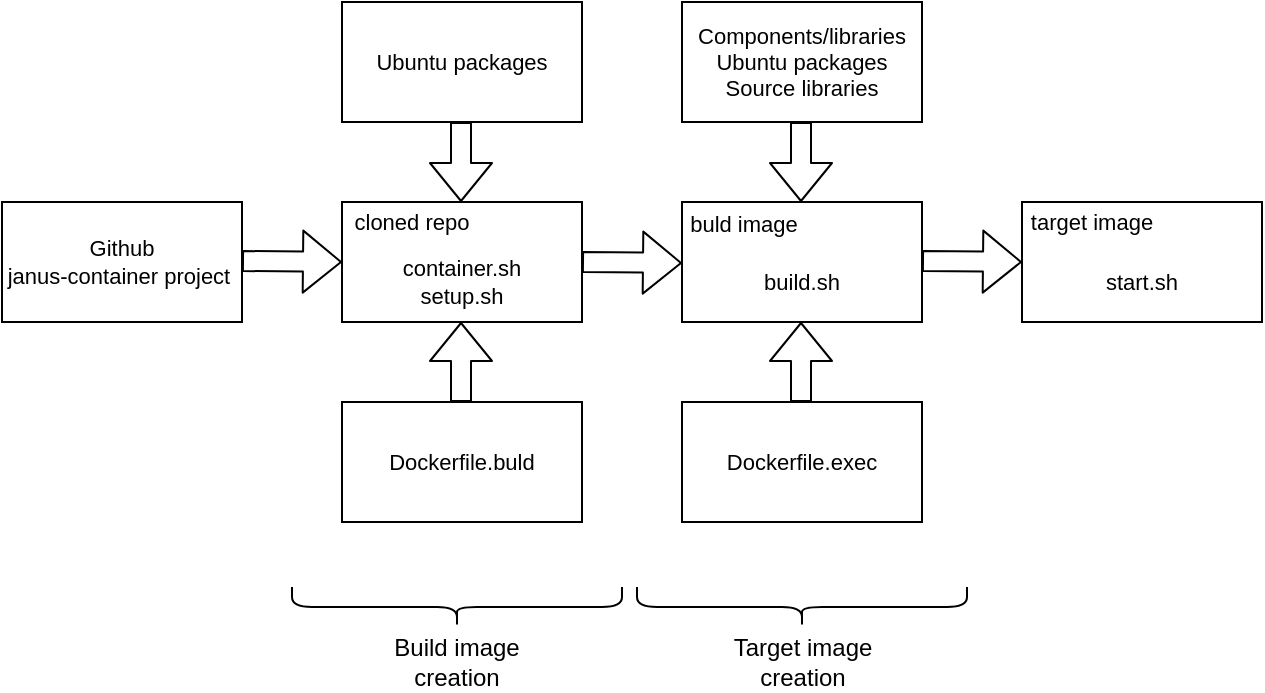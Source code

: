 <mxfile version="13.7.3" type="device"><diagram id="k8wV4-_9l2_7efN2P8TR" name="Page-1"><mxGraphModel dx="1086" dy="761" grid="1" gridSize="10" guides="1" tooltips="1" connect="1" arrows="1" fold="1" page="1" pageScale="1" pageWidth="850" pageHeight="1100" math="0" shadow="0"><root><mxCell id="0"/><mxCell id="1" parent="0"/><mxCell id="vmIsEudxR5RkC8H56sU4-1" value="Github&lt;br style=&quot;font-size: 11px;&quot;&gt;janus-container project&amp;nbsp;" style="rounded=0;whiteSpace=wrap;html=1;fontSize=11;" parent="1" vertex="1"><mxGeometry x="100" y="220" width="120" height="60" as="geometry"/></mxCell><mxCell id="vmIsEudxR5RkC8H56sU4-5" value="Components/libraries&lt;br style=&quot;font-size: 11px;&quot;&gt;Ubuntu packages&lt;br style=&quot;font-size: 11px;&quot;&gt;Source libraries" style="rounded=0;whiteSpace=wrap;html=1;fontSize=11;" parent="1" vertex="1"><mxGeometry x="440" y="120" width="120" height="60" as="geometry"/></mxCell><mxCell id="vmIsEudxR5RkC8H56sU4-6" value="" style="rounded=0;whiteSpace=wrap;html=1;fontSize=11;" parent="1" vertex="1"><mxGeometry x="440" y="220" width="120" height="60" as="geometry"/></mxCell><mxCell id="vmIsEudxR5RkC8H56sU4-7" value="" style="shape=flexArrow;endArrow=classic;html=1;" parent="1" edge="1"><mxGeometry width="50" height="50" relative="1" as="geometry"><mxPoint x="220" y="249.5" as="sourcePoint"/><mxPoint x="270" y="250" as="targetPoint"/></mxGeometry></mxCell><mxCell id="vmIsEudxR5RkC8H56sU4-8" value="" style="rounded=0;whiteSpace=wrap;html=1;fontSize=11;" parent="1" vertex="1"><mxGeometry x="610" y="220" width="120" height="60" as="geometry"/></mxCell><mxCell id="vmIsEudxR5RkC8H56sU4-13" value="" style="rounded=0;whiteSpace=wrap;html=1;fontSize=11;" parent="1" vertex="1"><mxGeometry x="270" y="220" width="120" height="60" as="geometry"/></mxCell><mxCell id="vmIsEudxR5RkC8H56sU4-15" value="" style="shape=flexArrow;endArrow=classic;html=1;" parent="1" edge="1"><mxGeometry width="50" height="50" relative="1" as="geometry"><mxPoint x="390" y="250" as="sourcePoint"/><mxPoint x="440" y="250.5" as="targetPoint"/></mxGeometry></mxCell><mxCell id="vmIsEudxR5RkC8H56sU4-16" value="" style="shape=flexArrow;endArrow=classic;html=1;" parent="1" edge="1"><mxGeometry width="50" height="50" relative="1" as="geometry"><mxPoint x="560" y="249.5" as="sourcePoint"/><mxPoint x="610" y="250" as="targetPoint"/></mxGeometry></mxCell><mxCell id="vmIsEudxR5RkC8H56sU4-17" value="Dockerfile.buld" style="rounded=0;whiteSpace=wrap;html=1;fontSize=11;" parent="1" vertex="1"><mxGeometry x="270" y="320" width="120" height="60" as="geometry"/></mxCell><mxCell id="vmIsEudxR5RkC8H56sU4-18" value="Ubuntu packages" style="rounded=0;whiteSpace=wrap;html=1;fontSize=11;" parent="1" vertex="1"><mxGeometry x="270" y="120" width="120" height="60" as="geometry"/></mxCell><mxCell id="vmIsEudxR5RkC8H56sU4-19" value="Dockerfile.exec" style="rounded=0;whiteSpace=wrap;html=1;fontSize=11;" parent="1" vertex="1"><mxGeometry x="440" y="320" width="120" height="60" as="geometry"/></mxCell><mxCell id="vmIsEudxR5RkC8H56sU4-21" value="" style="shape=flexArrow;endArrow=classic;html=1;" parent="1" edge="1"><mxGeometry width="50" height="50" relative="1" as="geometry"><mxPoint x="329.5" y="320" as="sourcePoint"/><mxPoint x="329.5" y="280" as="targetPoint"/></mxGeometry></mxCell><mxCell id="vmIsEudxR5RkC8H56sU4-23" value="" style="shape=flexArrow;endArrow=classic;html=1;" parent="1" edge="1"><mxGeometry width="50" height="50" relative="1" as="geometry"><mxPoint x="329.5" y="180" as="sourcePoint"/><mxPoint x="329.5" y="220" as="targetPoint"/></mxGeometry></mxCell><mxCell id="vmIsEudxR5RkC8H56sU4-25" value="" style="shape=flexArrow;endArrow=classic;html=1;" parent="1" edge="1"><mxGeometry width="50" height="50" relative="1" as="geometry"><mxPoint x="499.5" y="320" as="sourcePoint"/><mxPoint x="499.5" y="280" as="targetPoint"/></mxGeometry></mxCell><mxCell id="vmIsEudxR5RkC8H56sU4-28" value="" style="shape=flexArrow;endArrow=classic;html=1;" parent="1" edge="1"><mxGeometry width="50" height="50" relative="1" as="geometry"><mxPoint x="499.5" y="180" as="sourcePoint"/><mxPoint x="499.5" y="220" as="targetPoint"/></mxGeometry></mxCell><mxCell id="vmIsEudxR5RkC8H56sU4-29" value="cloned repo" style="text;html=1;strokeColor=none;fillColor=none;align=center;verticalAlign=middle;whiteSpace=wrap;rounded=0;fontSize=11;" parent="1" vertex="1"><mxGeometry x="270" y="220" width="70" height="20" as="geometry"/></mxCell><mxCell id="vmIsEudxR5RkC8H56sU4-30" value="container.sh&lt;br&gt;setup.sh" style="text;html=1;strokeColor=none;fillColor=none;align=center;verticalAlign=middle;whiteSpace=wrap;rounded=0;fontSize=11;" parent="1" vertex="1"><mxGeometry x="310" y="250" width="40" height="20" as="geometry"/></mxCell><mxCell id="vmIsEudxR5RkC8H56sU4-31" value="build.sh" style="text;html=1;strokeColor=none;fillColor=none;align=center;verticalAlign=middle;whiteSpace=wrap;rounded=0;fontSize=11;" parent="1" vertex="1"><mxGeometry x="480" y="250" width="40" height="20" as="geometry"/></mxCell><mxCell id="vmIsEudxR5RkC8H56sU4-32" value="buld image" style="text;html=1;strokeColor=none;fillColor=none;align=center;verticalAlign=middle;whiteSpace=wrap;rounded=0;fontSize=11;" parent="1" vertex="1"><mxGeometry x="441" y="221" width="60" height="20" as="geometry"/></mxCell><mxCell id="vmIsEudxR5RkC8H56sU4-34" value="start.sh" style="text;html=1;strokeColor=none;fillColor=none;align=center;verticalAlign=middle;whiteSpace=wrap;rounded=0;fontSize=11;" parent="1" vertex="1"><mxGeometry x="650" y="250" width="40" height="20" as="geometry"/></mxCell><mxCell id="vmIsEudxR5RkC8H56sU4-35" value="target image" style="text;html=1;strokeColor=none;fillColor=none;align=center;verticalAlign=middle;whiteSpace=wrap;rounded=0;fontSize=11;" parent="1" vertex="1"><mxGeometry x="610" y="220" width="70" height="20" as="geometry"/></mxCell><mxCell id="As4KhQmSSuPogFDk2XYZ-1" value="" style="shape=curlyBracket;whiteSpace=wrap;html=1;rounded=1;rotation=-90;" vertex="1" parent="1"><mxGeometry x="317.5" y="340" width="20" height="165" as="geometry"/></mxCell><mxCell id="As4KhQmSSuPogFDk2XYZ-2" value="" style="shape=curlyBracket;whiteSpace=wrap;html=1;rounded=1;rotation=-90;" vertex="1" parent="1"><mxGeometry x="490" y="340" width="20" height="165" as="geometry"/></mxCell><mxCell id="As4KhQmSSuPogFDk2XYZ-3" value="Build image creation" style="text;html=1;strokeColor=none;fillColor=none;align=center;verticalAlign=middle;whiteSpace=wrap;rounded=0;" vertex="1" parent="1"><mxGeometry x="291.25" y="440" width="72.5" height="20" as="geometry"/></mxCell><mxCell id="As4KhQmSSuPogFDk2XYZ-4" value="Target image creation" style="text;html=1;strokeColor=none;fillColor=none;align=center;verticalAlign=middle;whiteSpace=wrap;rounded=0;" vertex="1" parent="1"><mxGeometry x="463.75" y="440" width="72.5" height="20" as="geometry"/></mxCell></root></mxGraphModel></diagram></mxfile>
